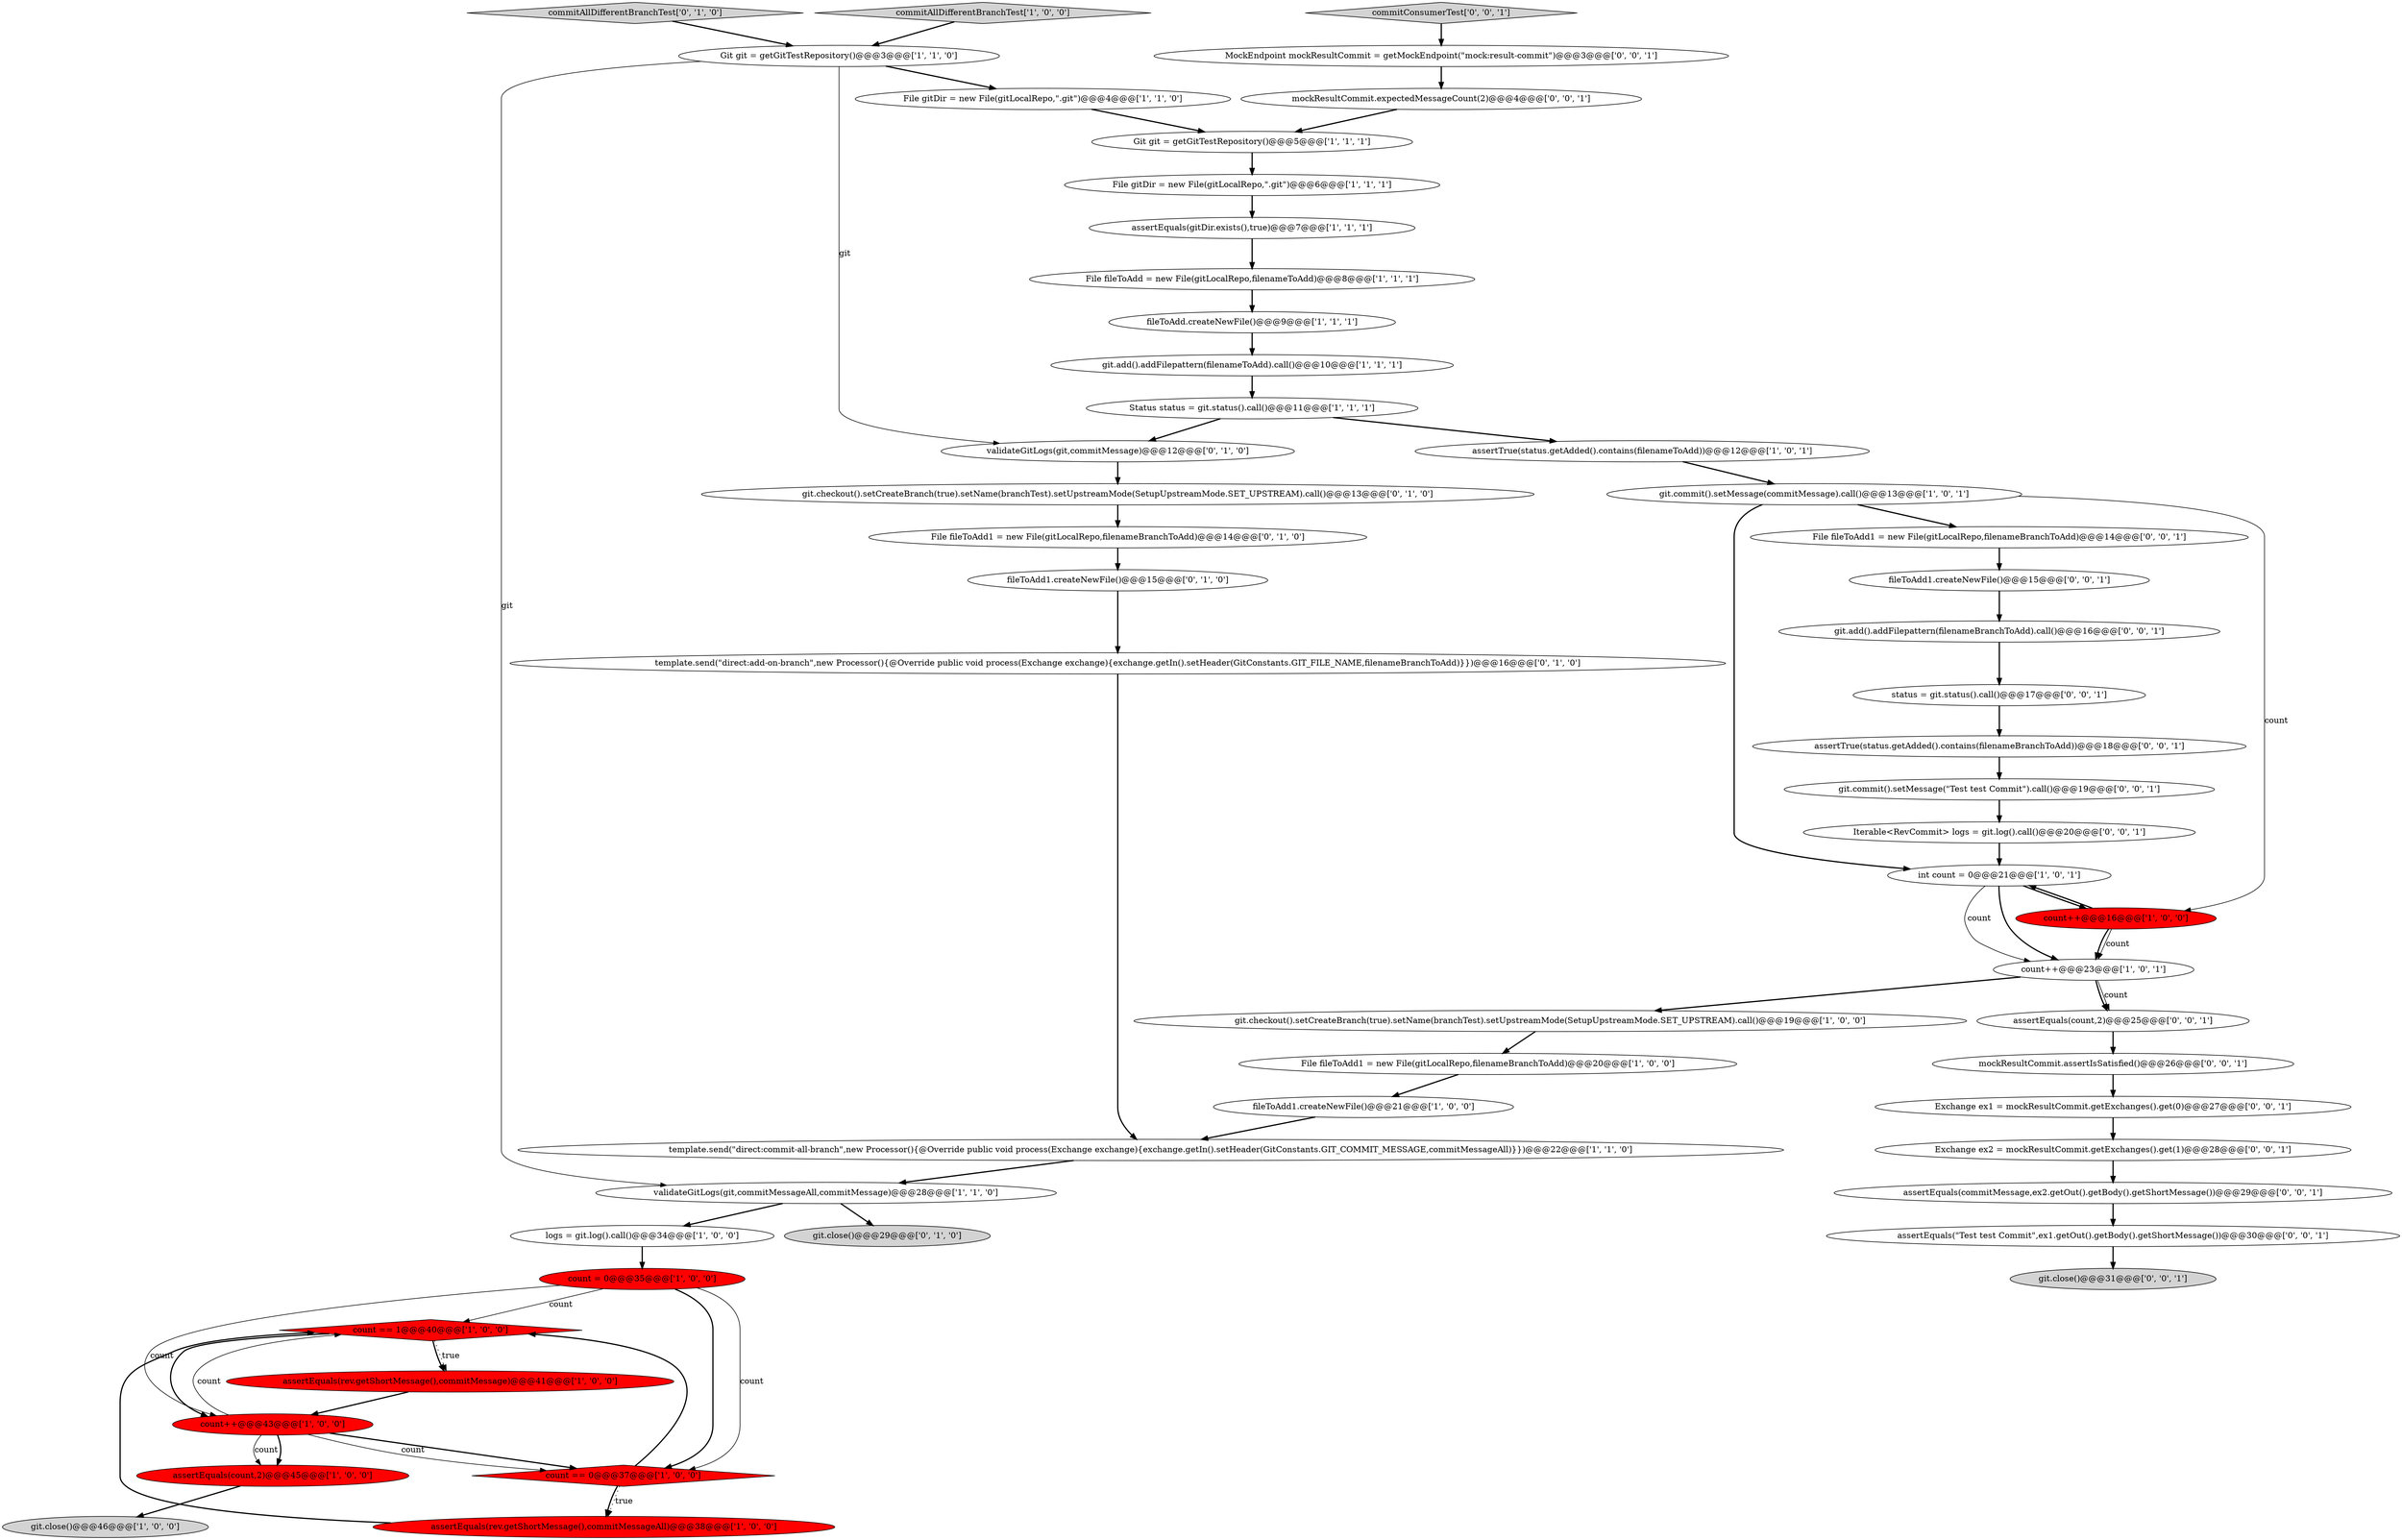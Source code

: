 digraph {
24 [style = filled, label = "fileToAdd.createNewFile()@@@9@@@['1', '1', '1']", fillcolor = white, shape = ellipse image = "AAA0AAABBB1BBB"];
43 [style = filled, label = "status = git.status().call()@@@17@@@['0', '0', '1']", fillcolor = white, shape = ellipse image = "AAA0AAABBB3BBB"];
6 [style = filled, label = "Git git = getGitTestRepository()@@@3@@@['1', '1', '0']", fillcolor = white, shape = ellipse image = "AAA0AAABBB1BBB"];
39 [style = filled, label = "mockResultCommit.assertIsSatisfied()@@@26@@@['0', '0', '1']", fillcolor = white, shape = ellipse image = "AAA0AAABBB3BBB"];
47 [style = filled, label = "fileToAdd1.createNewFile()@@@15@@@['0', '0', '1']", fillcolor = white, shape = ellipse image = "AAA0AAABBB3BBB"];
51 [style = filled, label = "Exchange ex1 = mockResultCommit.getExchanges().get(0)@@@27@@@['0', '0', '1']", fillcolor = white, shape = ellipse image = "AAA0AAABBB3BBB"];
31 [style = filled, label = "validateGitLogs(git,commitMessage)@@@12@@@['0', '1', '0']", fillcolor = white, shape = ellipse image = "AAA0AAABBB2BBB"];
10 [style = filled, label = "git.checkout().setCreateBranch(true).setName(branchTest).setUpstreamMode(SetupUpstreamMode.SET_UPSTREAM).call()@@@19@@@['1', '0', '0']", fillcolor = white, shape = ellipse image = "AAA0AAABBB1BBB"];
38 [style = filled, label = "File fileToAdd1 = new File(gitLocalRepo,filenameBranchToAdd)@@@14@@@['0', '0', '1']", fillcolor = white, shape = ellipse image = "AAA0AAABBB3BBB"];
23 [style = filled, label = "commitAllDifferentBranchTest['1', '0', '0']", fillcolor = lightgray, shape = diamond image = "AAA0AAABBB1BBB"];
30 [style = filled, label = "template.send(\"direct:add-on-branch\",new Processor(){@Override public void process(Exchange exchange){exchange.getIn().setHeader(GitConstants.GIT_FILE_NAME,filenameBranchToAdd)}})@@@16@@@['0', '1', '0']", fillcolor = white, shape = ellipse image = "AAA0AAABBB2BBB"];
0 [style = filled, label = "git.add().addFilepattern(filenameToAdd).call()@@@10@@@['1', '1', '1']", fillcolor = white, shape = ellipse image = "AAA0AAABBB1BBB"];
33 [style = filled, label = "commitAllDifferentBranchTest['0', '1', '0']", fillcolor = lightgray, shape = diamond image = "AAA0AAABBB2BBB"];
9 [style = filled, label = "assertEquals(count,2)@@@45@@@['1', '0', '0']", fillcolor = red, shape = ellipse image = "AAA1AAABBB1BBB"];
48 [style = filled, label = "git.commit().setMessage(\"Test test Commit\").call()@@@19@@@['0', '0', '1']", fillcolor = white, shape = ellipse image = "AAA0AAABBB3BBB"];
44 [style = filled, label = "mockResultCommit.expectedMessageCount(2)@@@4@@@['0', '0', '1']", fillcolor = white, shape = ellipse image = "AAA0AAABBB3BBB"];
4 [style = filled, label = "count = 0@@@35@@@['1', '0', '0']", fillcolor = red, shape = ellipse image = "AAA1AAABBB1BBB"];
46 [style = filled, label = "MockEndpoint mockResultCommit = getMockEndpoint(\"mock:result-commit\")@@@3@@@['0', '0', '1']", fillcolor = white, shape = ellipse image = "AAA0AAABBB3BBB"];
52 [style = filled, label = "assertEquals(count,2)@@@25@@@['0', '0', '1']", fillcolor = white, shape = ellipse image = "AAA0AAABBB3BBB"];
22 [style = filled, label = "Status status = git.status().call()@@@11@@@['1', '1', '1']", fillcolor = white, shape = ellipse image = "AAA0AAABBB1BBB"];
36 [style = filled, label = "git.add().addFilepattern(filenameBranchToAdd).call()@@@16@@@['0', '0', '1']", fillcolor = white, shape = ellipse image = "AAA0AAABBB3BBB"];
18 [style = filled, label = "Git git = getGitTestRepository()@@@5@@@['1', '1', '1']", fillcolor = white, shape = ellipse image = "AAA0AAABBB1BBB"];
1 [style = filled, label = "File fileToAdd1 = new File(gitLocalRepo,filenameBranchToAdd)@@@20@@@['1', '0', '0']", fillcolor = white, shape = ellipse image = "AAA0AAABBB1BBB"];
12 [style = filled, label = "assertTrue(status.getAdded().contains(filenameToAdd))@@@12@@@['1', '0', '1']", fillcolor = white, shape = ellipse image = "AAA0AAABBB1BBB"];
42 [style = filled, label = "commitConsumerTest['0', '0', '1']", fillcolor = lightgray, shape = diamond image = "AAA0AAABBB3BBB"];
29 [style = filled, label = "git.close()@@@29@@@['0', '1', '0']", fillcolor = lightgray, shape = ellipse image = "AAA0AAABBB2BBB"];
32 [style = filled, label = "File fileToAdd1 = new File(gitLocalRepo,filenameBranchToAdd)@@@14@@@['0', '1', '0']", fillcolor = white, shape = ellipse image = "AAA0AAABBB2BBB"];
5 [style = filled, label = "assertEquals(rev.getShortMessage(),commitMessageAll)@@@38@@@['1', '0', '0']", fillcolor = red, shape = ellipse image = "AAA1AAABBB1BBB"];
13 [style = filled, label = "assertEquals(rev.getShortMessage(),commitMessage)@@@41@@@['1', '0', '0']", fillcolor = red, shape = ellipse image = "AAA1AAABBB1BBB"];
11 [style = filled, label = "validateGitLogs(git,commitMessageAll,commitMessage)@@@28@@@['1', '1', '0']", fillcolor = white, shape = ellipse image = "AAA0AAABBB1BBB"];
25 [style = filled, label = "logs = git.log().call()@@@34@@@['1', '0', '0']", fillcolor = white, shape = ellipse image = "AAA0AAABBB1BBB"];
35 [style = filled, label = "git.checkout().setCreateBranch(true).setName(branchTest).setUpstreamMode(SetupUpstreamMode.SET_UPSTREAM).call()@@@13@@@['0', '1', '0']", fillcolor = white, shape = ellipse image = "AAA0AAABBB2BBB"];
16 [style = filled, label = "count++@@@23@@@['1', '0', '1']", fillcolor = white, shape = ellipse image = "AAA0AAABBB1BBB"];
37 [style = filled, label = "git.close()@@@31@@@['0', '0', '1']", fillcolor = lightgray, shape = ellipse image = "AAA0AAABBB3BBB"];
49 [style = filled, label = "assertEquals(commitMessage,ex2.getOut().getBody().getShortMessage())@@@29@@@['0', '0', '1']", fillcolor = white, shape = ellipse image = "AAA0AAABBB3BBB"];
17 [style = filled, label = "File fileToAdd = new File(gitLocalRepo,filenameToAdd)@@@8@@@['1', '1', '1']", fillcolor = white, shape = ellipse image = "AAA0AAABBB1BBB"];
26 [style = filled, label = "template.send(\"direct:commit-all-branch\",new Processor(){@Override public void process(Exchange exchange){exchange.getIn().setHeader(GitConstants.GIT_COMMIT_MESSAGE,commitMessageAll)}})@@@22@@@['1', '1', '0']", fillcolor = white, shape = ellipse image = "AAA0AAABBB1BBB"];
8 [style = filled, label = "count == 1@@@40@@@['1', '0', '0']", fillcolor = red, shape = diamond image = "AAA1AAABBB1BBB"];
41 [style = filled, label = "Iterable<RevCommit> logs = git.log().call()@@@20@@@['0', '0', '1']", fillcolor = white, shape = ellipse image = "AAA0AAABBB3BBB"];
15 [style = filled, label = "File gitDir = new File(gitLocalRepo,\".git\")@@@6@@@['1', '1', '1']", fillcolor = white, shape = ellipse image = "AAA0AAABBB1BBB"];
27 [style = filled, label = "git.commit().setMessage(commitMessage).call()@@@13@@@['1', '0', '1']", fillcolor = white, shape = ellipse image = "AAA0AAABBB1BBB"];
21 [style = filled, label = "count++@@@43@@@['1', '0', '0']", fillcolor = red, shape = ellipse image = "AAA1AAABBB1BBB"];
45 [style = filled, label = "assertEquals(\"Test test Commit\",ex1.getOut().getBody().getShortMessage())@@@30@@@['0', '0', '1']", fillcolor = white, shape = ellipse image = "AAA0AAABBB3BBB"];
19 [style = filled, label = "git.close()@@@46@@@['1', '0', '0']", fillcolor = lightgray, shape = ellipse image = "AAA0AAABBB1BBB"];
28 [style = filled, label = "count++@@@16@@@['1', '0', '0']", fillcolor = red, shape = ellipse image = "AAA1AAABBB1BBB"];
40 [style = filled, label = "Exchange ex2 = mockResultCommit.getExchanges().get(1)@@@28@@@['0', '0', '1']", fillcolor = white, shape = ellipse image = "AAA0AAABBB3BBB"];
20 [style = filled, label = "int count = 0@@@21@@@['1', '0', '1']", fillcolor = white, shape = ellipse image = "AAA0AAABBB1BBB"];
2 [style = filled, label = "count == 0@@@37@@@['1', '0', '0']", fillcolor = red, shape = diamond image = "AAA1AAABBB1BBB"];
3 [style = filled, label = "fileToAdd1.createNewFile()@@@21@@@['1', '0', '0']", fillcolor = white, shape = ellipse image = "AAA0AAABBB1BBB"];
14 [style = filled, label = "File gitDir = new File(gitLocalRepo,\".git\")@@@4@@@['1', '1', '0']", fillcolor = white, shape = ellipse image = "AAA0AAABBB1BBB"];
34 [style = filled, label = "fileToAdd1.createNewFile()@@@15@@@['0', '1', '0']", fillcolor = white, shape = ellipse image = "AAA0AAABBB2BBB"];
7 [style = filled, label = "assertEquals(gitDir.exists(),true)@@@7@@@['1', '1', '1']", fillcolor = white, shape = ellipse image = "AAA0AAABBB1BBB"];
50 [style = filled, label = "assertTrue(status.getAdded().contains(filenameBranchToAdd))@@@18@@@['0', '0', '1']", fillcolor = white, shape = ellipse image = "AAA0AAABBB3BBB"];
46->44 [style = bold, label=""];
36->43 [style = bold, label=""];
49->45 [style = bold, label=""];
5->8 [style = bold, label=""];
40->49 [style = bold, label=""];
27->38 [style = bold, label=""];
52->39 [style = bold, label=""];
7->17 [style = bold, label=""];
43->50 [style = bold, label=""];
48->41 [style = bold, label=""];
15->7 [style = bold, label=""];
16->52 [style = bold, label=""];
42->46 [style = bold, label=""];
20->16 [style = solid, label="count"];
28->20 [style = bold, label=""];
16->10 [style = bold, label=""];
16->52 [style = solid, label="count"];
24->0 [style = bold, label=""];
33->6 [style = bold, label=""];
20->28 [style = bold, label=""];
18->15 [style = bold, label=""];
30->26 [style = bold, label=""];
1->3 [style = bold, label=""];
3->26 [style = bold, label=""];
25->4 [style = bold, label=""];
22->31 [style = bold, label=""];
35->32 [style = bold, label=""];
11->29 [style = bold, label=""];
4->2 [style = bold, label=""];
32->34 [style = bold, label=""];
8->13 [style = bold, label=""];
50->48 [style = bold, label=""];
28->16 [style = bold, label=""];
41->20 [style = bold, label=""];
34->30 [style = bold, label=""];
4->21 [style = solid, label="count"];
26->11 [style = bold, label=""];
21->2 [style = bold, label=""];
6->14 [style = bold, label=""];
6->11 [style = solid, label="git"];
51->40 [style = bold, label=""];
17->24 [style = bold, label=""];
21->9 [style = bold, label=""];
6->31 [style = solid, label="git"];
20->16 [style = bold, label=""];
31->35 [style = bold, label=""];
39->51 [style = bold, label=""];
21->9 [style = solid, label="count"];
4->2 [style = solid, label="count"];
22->12 [style = bold, label=""];
0->22 [style = bold, label=""];
23->6 [style = bold, label=""];
28->16 [style = solid, label="count"];
38->47 [style = bold, label=""];
8->21 [style = bold, label=""];
9->19 [style = bold, label=""];
21->8 [style = solid, label="count"];
14->18 [style = bold, label=""];
4->8 [style = solid, label="count"];
44->18 [style = bold, label=""];
45->37 [style = bold, label=""];
8->13 [style = dotted, label="true"];
2->5 [style = dotted, label="true"];
10->1 [style = bold, label=""];
13->21 [style = bold, label=""];
27->28 [style = solid, label="count"];
12->27 [style = bold, label=""];
27->20 [style = bold, label=""];
47->36 [style = bold, label=""];
21->2 [style = solid, label="count"];
11->25 [style = bold, label=""];
2->8 [style = bold, label=""];
2->5 [style = bold, label=""];
}
